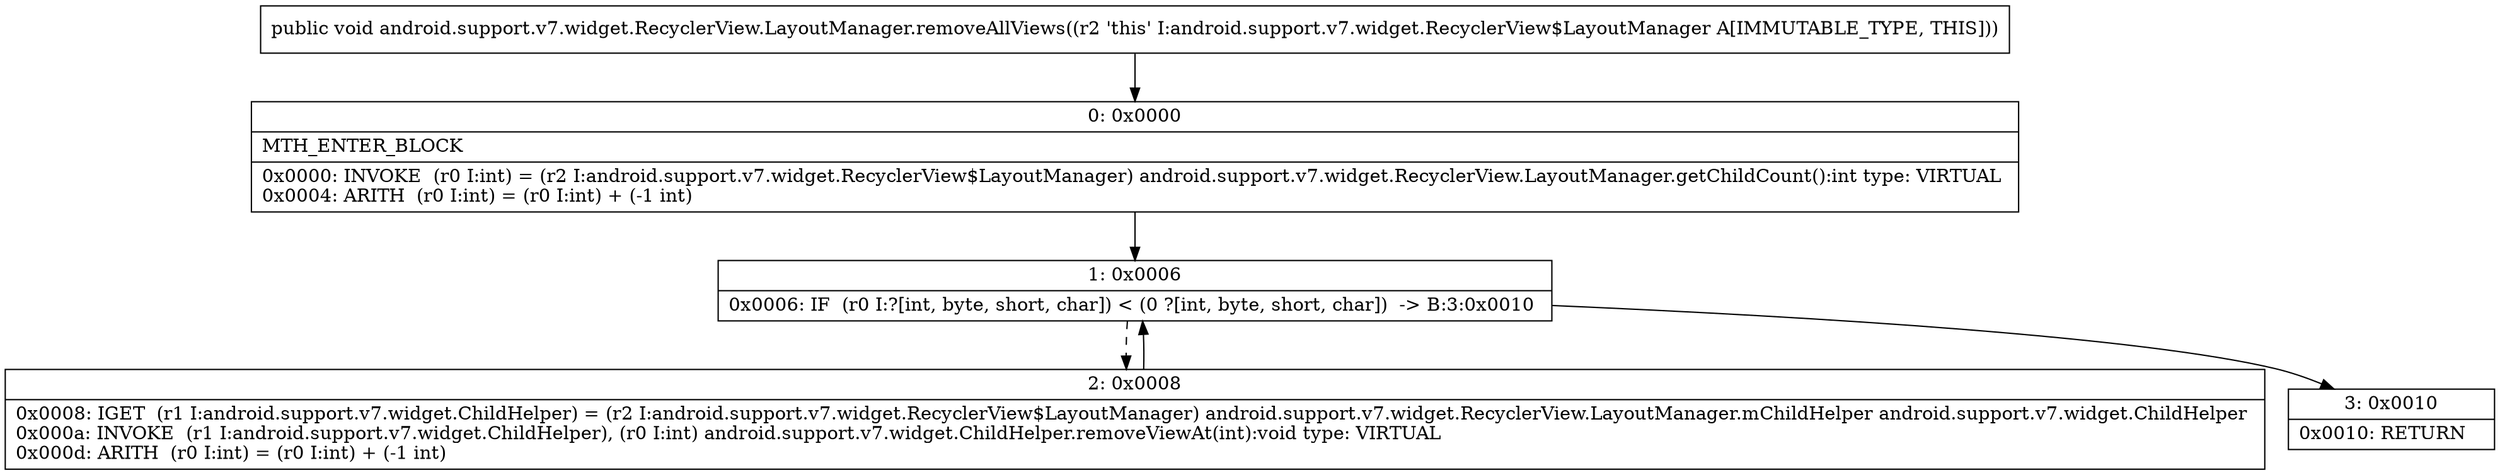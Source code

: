 digraph "CFG forandroid.support.v7.widget.RecyclerView.LayoutManager.removeAllViews()V" {
Node_0 [shape=record,label="{0\:\ 0x0000|MTH_ENTER_BLOCK\l|0x0000: INVOKE  (r0 I:int) = (r2 I:android.support.v7.widget.RecyclerView$LayoutManager) android.support.v7.widget.RecyclerView.LayoutManager.getChildCount():int type: VIRTUAL \l0x0004: ARITH  (r0 I:int) = (r0 I:int) + (\-1 int) \l}"];
Node_1 [shape=record,label="{1\:\ 0x0006|0x0006: IF  (r0 I:?[int, byte, short, char]) \< (0 ?[int, byte, short, char])  \-\> B:3:0x0010 \l}"];
Node_2 [shape=record,label="{2\:\ 0x0008|0x0008: IGET  (r1 I:android.support.v7.widget.ChildHelper) = (r2 I:android.support.v7.widget.RecyclerView$LayoutManager) android.support.v7.widget.RecyclerView.LayoutManager.mChildHelper android.support.v7.widget.ChildHelper \l0x000a: INVOKE  (r1 I:android.support.v7.widget.ChildHelper), (r0 I:int) android.support.v7.widget.ChildHelper.removeViewAt(int):void type: VIRTUAL \l0x000d: ARITH  (r0 I:int) = (r0 I:int) + (\-1 int) \l}"];
Node_3 [shape=record,label="{3\:\ 0x0010|0x0010: RETURN   \l}"];
MethodNode[shape=record,label="{public void android.support.v7.widget.RecyclerView.LayoutManager.removeAllViews((r2 'this' I:android.support.v7.widget.RecyclerView$LayoutManager A[IMMUTABLE_TYPE, THIS])) }"];
MethodNode -> Node_0;
Node_0 -> Node_1;
Node_1 -> Node_2[style=dashed];
Node_1 -> Node_3;
Node_2 -> Node_1;
}

